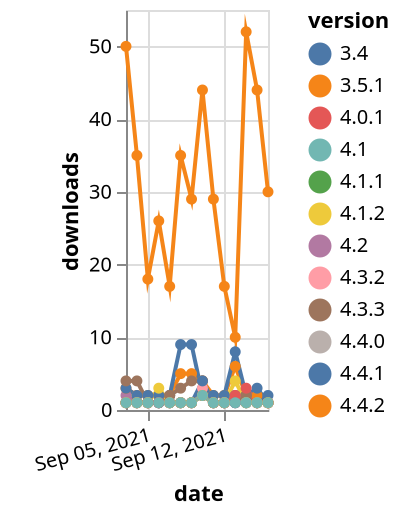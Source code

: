 {"$schema": "https://vega.github.io/schema/vega-lite/v5.json", "description": "A simple bar chart with embedded data.", "data": {"values": [{"date": "2021-09-03", "total": 285, "delta": 1, "version": "4.1.1"}, {"date": "2021-09-04", "total": 286, "delta": 1, "version": "4.1.1"}, {"date": "2021-09-05", "total": 287, "delta": 1, "version": "4.1.1"}, {"date": "2021-09-06", "total": 288, "delta": 1, "version": "4.1.1"}, {"date": "2021-09-07", "total": 289, "delta": 1, "version": "4.1.1"}, {"date": "2021-09-08", "total": 290, "delta": 1, "version": "4.1.1"}, {"date": "2021-09-09", "total": 291, "delta": 1, "version": "4.1.1"}, {"date": "2021-09-10", "total": 293, "delta": 2, "version": "4.1.1"}, {"date": "2021-09-11", "total": 294, "delta": 1, "version": "4.1.1"}, {"date": "2021-09-12", "total": 295, "delta": 1, "version": "4.1.1"}, {"date": "2021-09-13", "total": 297, "delta": 2, "version": "4.1.1"}, {"date": "2021-09-14", "total": 298, "delta": 1, "version": "4.1.1"}, {"date": "2021-09-15", "total": 299, "delta": 1, "version": "4.1.1"}, {"date": "2021-09-16", "total": 300, "delta": 1, "version": "4.1.1"}, {"date": "2021-09-03", "total": 1756, "delta": 2, "version": "4.2"}, {"date": "2021-09-04", "total": 1757, "delta": 1, "version": "4.2"}, {"date": "2021-09-05", "total": 1758, "delta": 1, "version": "4.2"}, {"date": "2021-09-06", "total": 1759, "delta": 1, "version": "4.2"}, {"date": "2021-09-07", "total": 1760, "delta": 1, "version": "4.2"}, {"date": "2021-09-08", "total": 1761, "delta": 1, "version": "4.2"}, {"date": "2021-09-09", "total": 1762, "delta": 1, "version": "4.2"}, {"date": "2021-09-10", "total": 1764, "delta": 2, "version": "4.2"}, {"date": "2021-09-11", "total": 1765, "delta": 1, "version": "4.2"}, {"date": "2021-09-12", "total": 1766, "delta": 1, "version": "4.2"}, {"date": "2021-09-13", "total": 1768, "delta": 2, "version": "4.2"}, {"date": "2021-09-14", "total": 1769, "delta": 1, "version": "4.2"}, {"date": "2021-09-15", "total": 1770, "delta": 1, "version": "4.2"}, {"date": "2021-09-16", "total": 1771, "delta": 1, "version": "4.2"}, {"date": "2021-09-03", "total": 2848, "delta": 1, "version": "4.4.0"}, {"date": "2021-09-04", "total": 2849, "delta": 1, "version": "4.4.0"}, {"date": "2021-09-05", "total": 2850, "delta": 1, "version": "4.4.0"}, {"date": "2021-09-06", "total": 2851, "delta": 1, "version": "4.4.0"}, {"date": "2021-09-07", "total": 2852, "delta": 1, "version": "4.4.0"}, {"date": "2021-09-08", "total": 2853, "delta": 1, "version": "4.4.0"}, {"date": "2021-09-09", "total": 2854, "delta": 1, "version": "4.4.0"}, {"date": "2021-09-10", "total": 2856, "delta": 2, "version": "4.4.0"}, {"date": "2021-09-11", "total": 2857, "delta": 1, "version": "4.4.0"}, {"date": "2021-09-12", "total": 2858, "delta": 1, "version": "4.4.0"}, {"date": "2021-09-13", "total": 2859, "delta": 1, "version": "4.4.0"}, {"date": "2021-09-14", "total": 2860, "delta": 1, "version": "4.4.0"}, {"date": "2021-09-15", "total": 2861, "delta": 1, "version": "4.4.0"}, {"date": "2021-09-16", "total": 2862, "delta": 1, "version": "4.4.0"}, {"date": "2021-09-03", "total": 3287, "delta": 3, "version": "3.5.1"}, {"date": "2021-09-04", "total": 3289, "delta": 2, "version": "3.5.1"}, {"date": "2021-09-05", "total": 3291, "delta": 2, "version": "3.5.1"}, {"date": "2021-09-06", "total": 3293, "delta": 2, "version": "3.5.1"}, {"date": "2021-09-07", "total": 3295, "delta": 2, "version": "3.5.1"}, {"date": "2021-09-08", "total": 3300, "delta": 5, "version": "3.5.1"}, {"date": "2021-09-09", "total": 3305, "delta": 5, "version": "3.5.1"}, {"date": "2021-09-10", "total": 3309, "delta": 4, "version": "3.5.1"}, {"date": "2021-09-11", "total": 3311, "delta": 2, "version": "3.5.1"}, {"date": "2021-09-12", "total": 3313, "delta": 2, "version": "3.5.1"}, {"date": "2021-09-13", "total": 3319, "delta": 6, "version": "3.5.1"}, {"date": "2021-09-14", "total": 3321, "delta": 2, "version": "3.5.1"}, {"date": "2021-09-15", "total": 3323, "delta": 2, "version": "3.5.1"}, {"date": "2021-09-16", "total": 3324, "delta": 1, "version": "3.5.1"}, {"date": "2021-09-03", "total": 4819, "delta": 3, "version": "3.4"}, {"date": "2021-09-04", "total": 4821, "delta": 2, "version": "3.4"}, {"date": "2021-09-05", "total": 4823, "delta": 2, "version": "3.4"}, {"date": "2021-09-06", "total": 4825, "delta": 2, "version": "3.4"}, {"date": "2021-09-07", "total": 4827, "delta": 2, "version": "3.4"}, {"date": "2021-09-08", "total": 4836, "delta": 9, "version": "3.4"}, {"date": "2021-09-09", "total": 4845, "delta": 9, "version": "3.4"}, {"date": "2021-09-10", "total": 4847, "delta": 2, "version": "3.4"}, {"date": "2021-09-11", "total": 4849, "delta": 2, "version": "3.4"}, {"date": "2021-09-12", "total": 4851, "delta": 2, "version": "3.4"}, {"date": "2021-09-13", "total": 4859, "delta": 8, "version": "3.4"}, {"date": "2021-09-14", "total": 4861, "delta": 2, "version": "3.4"}, {"date": "2021-09-15", "total": 4864, "delta": 3, "version": "3.4"}, {"date": "2021-09-16", "total": 4865, "delta": 1, "version": "3.4"}, {"date": "2021-09-03", "total": 6258, "delta": 50, "version": "4.4.2"}, {"date": "2021-09-04", "total": 6293, "delta": 35, "version": "4.4.2"}, {"date": "2021-09-05", "total": 6311, "delta": 18, "version": "4.4.2"}, {"date": "2021-09-06", "total": 6337, "delta": 26, "version": "4.4.2"}, {"date": "2021-09-07", "total": 6354, "delta": 17, "version": "4.4.2"}, {"date": "2021-09-08", "total": 6389, "delta": 35, "version": "4.4.2"}, {"date": "2021-09-09", "total": 6418, "delta": 29, "version": "4.4.2"}, {"date": "2021-09-10", "total": 6462, "delta": 44, "version": "4.4.2"}, {"date": "2021-09-11", "total": 6491, "delta": 29, "version": "4.4.2"}, {"date": "2021-09-12", "total": 6508, "delta": 17, "version": "4.4.2"}, {"date": "2021-09-13", "total": 6518, "delta": 10, "version": "4.4.2"}, {"date": "2021-09-14", "total": 6570, "delta": 52, "version": "4.4.2"}, {"date": "2021-09-15", "total": 6614, "delta": 44, "version": "4.4.2"}, {"date": "2021-09-16", "total": 6644, "delta": 30, "version": "4.4.2"}, {"date": "2021-09-03", "total": 2509, "delta": 4, "version": "4.3.3"}, {"date": "2021-09-04", "total": 2513, "delta": 4, "version": "4.3.3"}, {"date": "2021-09-05", "total": 2514, "delta": 1, "version": "4.3.3"}, {"date": "2021-09-06", "total": 2515, "delta": 1, "version": "4.3.3"}, {"date": "2021-09-07", "total": 2517, "delta": 2, "version": "4.3.3"}, {"date": "2021-09-08", "total": 2520, "delta": 3, "version": "4.3.3"}, {"date": "2021-09-09", "total": 2524, "delta": 4, "version": "4.3.3"}, {"date": "2021-09-10", "total": 2528, "delta": 4, "version": "4.3.3"}, {"date": "2021-09-11", "total": 2529, "delta": 1, "version": "4.3.3"}, {"date": "2021-09-12", "total": 2530, "delta": 1, "version": "4.3.3"}, {"date": "2021-09-13", "total": 2531, "delta": 1, "version": "4.3.3"}, {"date": "2021-09-14", "total": 2533, "delta": 2, "version": "4.3.3"}, {"date": "2021-09-15", "total": 2534, "delta": 1, "version": "4.3.3"}, {"date": "2021-09-16", "total": 2535, "delta": 1, "version": "4.3.3"}, {"date": "2021-09-03", "total": 7497, "delta": 1, "version": "4.3.2"}, {"date": "2021-09-04", "total": 7498, "delta": 1, "version": "4.3.2"}, {"date": "2021-09-05", "total": 7499, "delta": 1, "version": "4.3.2"}, {"date": "2021-09-06", "total": 7500, "delta": 1, "version": "4.3.2"}, {"date": "2021-09-07", "total": 7501, "delta": 1, "version": "4.3.2"}, {"date": "2021-09-08", "total": 7502, "delta": 1, "version": "4.3.2"}, {"date": "2021-09-09", "total": 7503, "delta": 1, "version": "4.3.2"}, {"date": "2021-09-10", "total": 7506, "delta": 3, "version": "4.3.2"}, {"date": "2021-09-11", "total": 7507, "delta": 1, "version": "4.3.2"}, {"date": "2021-09-12", "total": 7508, "delta": 1, "version": "4.3.2"}, {"date": "2021-09-13", "total": 7509, "delta": 1, "version": "4.3.2"}, {"date": "2021-09-14", "total": 7510, "delta": 1, "version": "4.3.2"}, {"date": "2021-09-15", "total": 7511, "delta": 1, "version": "4.3.2"}, {"date": "2021-09-16", "total": 7512, "delta": 1, "version": "4.3.2"}, {"date": "2021-09-03", "total": 3523, "delta": 1, "version": "4.4.1"}, {"date": "2021-09-04", "total": 3524, "delta": 1, "version": "4.4.1"}, {"date": "2021-09-05", "total": 3525, "delta": 1, "version": "4.4.1"}, {"date": "2021-09-06", "total": 3526, "delta": 1, "version": "4.4.1"}, {"date": "2021-09-07", "total": 3527, "delta": 1, "version": "4.4.1"}, {"date": "2021-09-08", "total": 3528, "delta": 1, "version": "4.4.1"}, {"date": "2021-09-09", "total": 3529, "delta": 1, "version": "4.4.1"}, {"date": "2021-09-10", "total": 3533, "delta": 4, "version": "4.4.1"}, {"date": "2021-09-11", "total": 3534, "delta": 1, "version": "4.4.1"}, {"date": "2021-09-12", "total": 3535, "delta": 1, "version": "4.4.1"}, {"date": "2021-09-13", "total": 3536, "delta": 1, "version": "4.4.1"}, {"date": "2021-09-14", "total": 3537, "delta": 1, "version": "4.4.1"}, {"date": "2021-09-15", "total": 3538, "delta": 1, "version": "4.4.1"}, {"date": "2021-09-16", "total": 3540, "delta": 2, "version": "4.4.1"}, {"date": "2021-09-03", "total": 770, "delta": 1, "version": "4.0.1"}, {"date": "2021-09-04", "total": 771, "delta": 1, "version": "4.0.1"}, {"date": "2021-09-05", "total": 772, "delta": 1, "version": "4.0.1"}, {"date": "2021-09-06", "total": 773, "delta": 1, "version": "4.0.1"}, {"date": "2021-09-07", "total": 774, "delta": 1, "version": "4.0.1"}, {"date": "2021-09-08", "total": 775, "delta": 1, "version": "4.0.1"}, {"date": "2021-09-09", "total": 776, "delta": 1, "version": "4.0.1"}, {"date": "2021-09-10", "total": 778, "delta": 2, "version": "4.0.1"}, {"date": "2021-09-11", "total": 779, "delta": 1, "version": "4.0.1"}, {"date": "2021-09-12", "total": 780, "delta": 1, "version": "4.0.1"}, {"date": "2021-09-13", "total": 782, "delta": 2, "version": "4.0.1"}, {"date": "2021-09-14", "total": 785, "delta": 3, "version": "4.0.1"}, {"date": "2021-09-15", "total": 786, "delta": 1, "version": "4.0.1"}, {"date": "2021-09-16", "total": 787, "delta": 1, "version": "4.0.1"}, {"date": "2021-09-03", "total": 1948, "delta": 1, "version": "4.1.2"}, {"date": "2021-09-04", "total": 1949, "delta": 1, "version": "4.1.2"}, {"date": "2021-09-05", "total": 1950, "delta": 1, "version": "4.1.2"}, {"date": "2021-09-06", "total": 1953, "delta": 3, "version": "4.1.2"}, {"date": "2021-09-07", "total": 1954, "delta": 1, "version": "4.1.2"}, {"date": "2021-09-08", "total": 1955, "delta": 1, "version": "4.1.2"}, {"date": "2021-09-09", "total": 1956, "delta": 1, "version": "4.1.2"}, {"date": "2021-09-10", "total": 1958, "delta": 2, "version": "4.1.2"}, {"date": "2021-09-11", "total": 1959, "delta": 1, "version": "4.1.2"}, {"date": "2021-09-12", "total": 1960, "delta": 1, "version": "4.1.2"}, {"date": "2021-09-13", "total": 1964, "delta": 4, "version": "4.1.2"}, {"date": "2021-09-14", "total": 1965, "delta": 1, "version": "4.1.2"}, {"date": "2021-09-15", "total": 1966, "delta": 1, "version": "4.1.2"}, {"date": "2021-09-16", "total": 1967, "delta": 1, "version": "4.1.2"}, {"date": "2021-09-03", "total": 259, "delta": 1, "version": "4.1"}, {"date": "2021-09-04", "total": 260, "delta": 1, "version": "4.1"}, {"date": "2021-09-05", "total": 261, "delta": 1, "version": "4.1"}, {"date": "2021-09-06", "total": 262, "delta": 1, "version": "4.1"}, {"date": "2021-09-07", "total": 263, "delta": 1, "version": "4.1"}, {"date": "2021-09-08", "total": 264, "delta": 1, "version": "4.1"}, {"date": "2021-09-09", "total": 265, "delta": 1, "version": "4.1"}, {"date": "2021-09-10", "total": 267, "delta": 2, "version": "4.1"}, {"date": "2021-09-11", "total": 268, "delta": 1, "version": "4.1"}, {"date": "2021-09-12", "total": 269, "delta": 1, "version": "4.1"}, {"date": "2021-09-13", "total": 270, "delta": 1, "version": "4.1"}, {"date": "2021-09-14", "total": 271, "delta": 1, "version": "4.1"}, {"date": "2021-09-15", "total": 272, "delta": 1, "version": "4.1"}, {"date": "2021-09-16", "total": 273, "delta": 1, "version": "4.1"}]}, "width": "container", "mark": {"type": "line", "point": {"filled": true}}, "encoding": {"x": {"field": "date", "type": "temporal", "timeUnit": "yearmonthdate", "title": "date", "axis": {"labelAngle": -15}}, "y": {"field": "delta", "type": "quantitative", "title": "downloads"}, "color": {"field": "version", "type": "nominal"}, "tooltip": {"field": "delta"}}}
